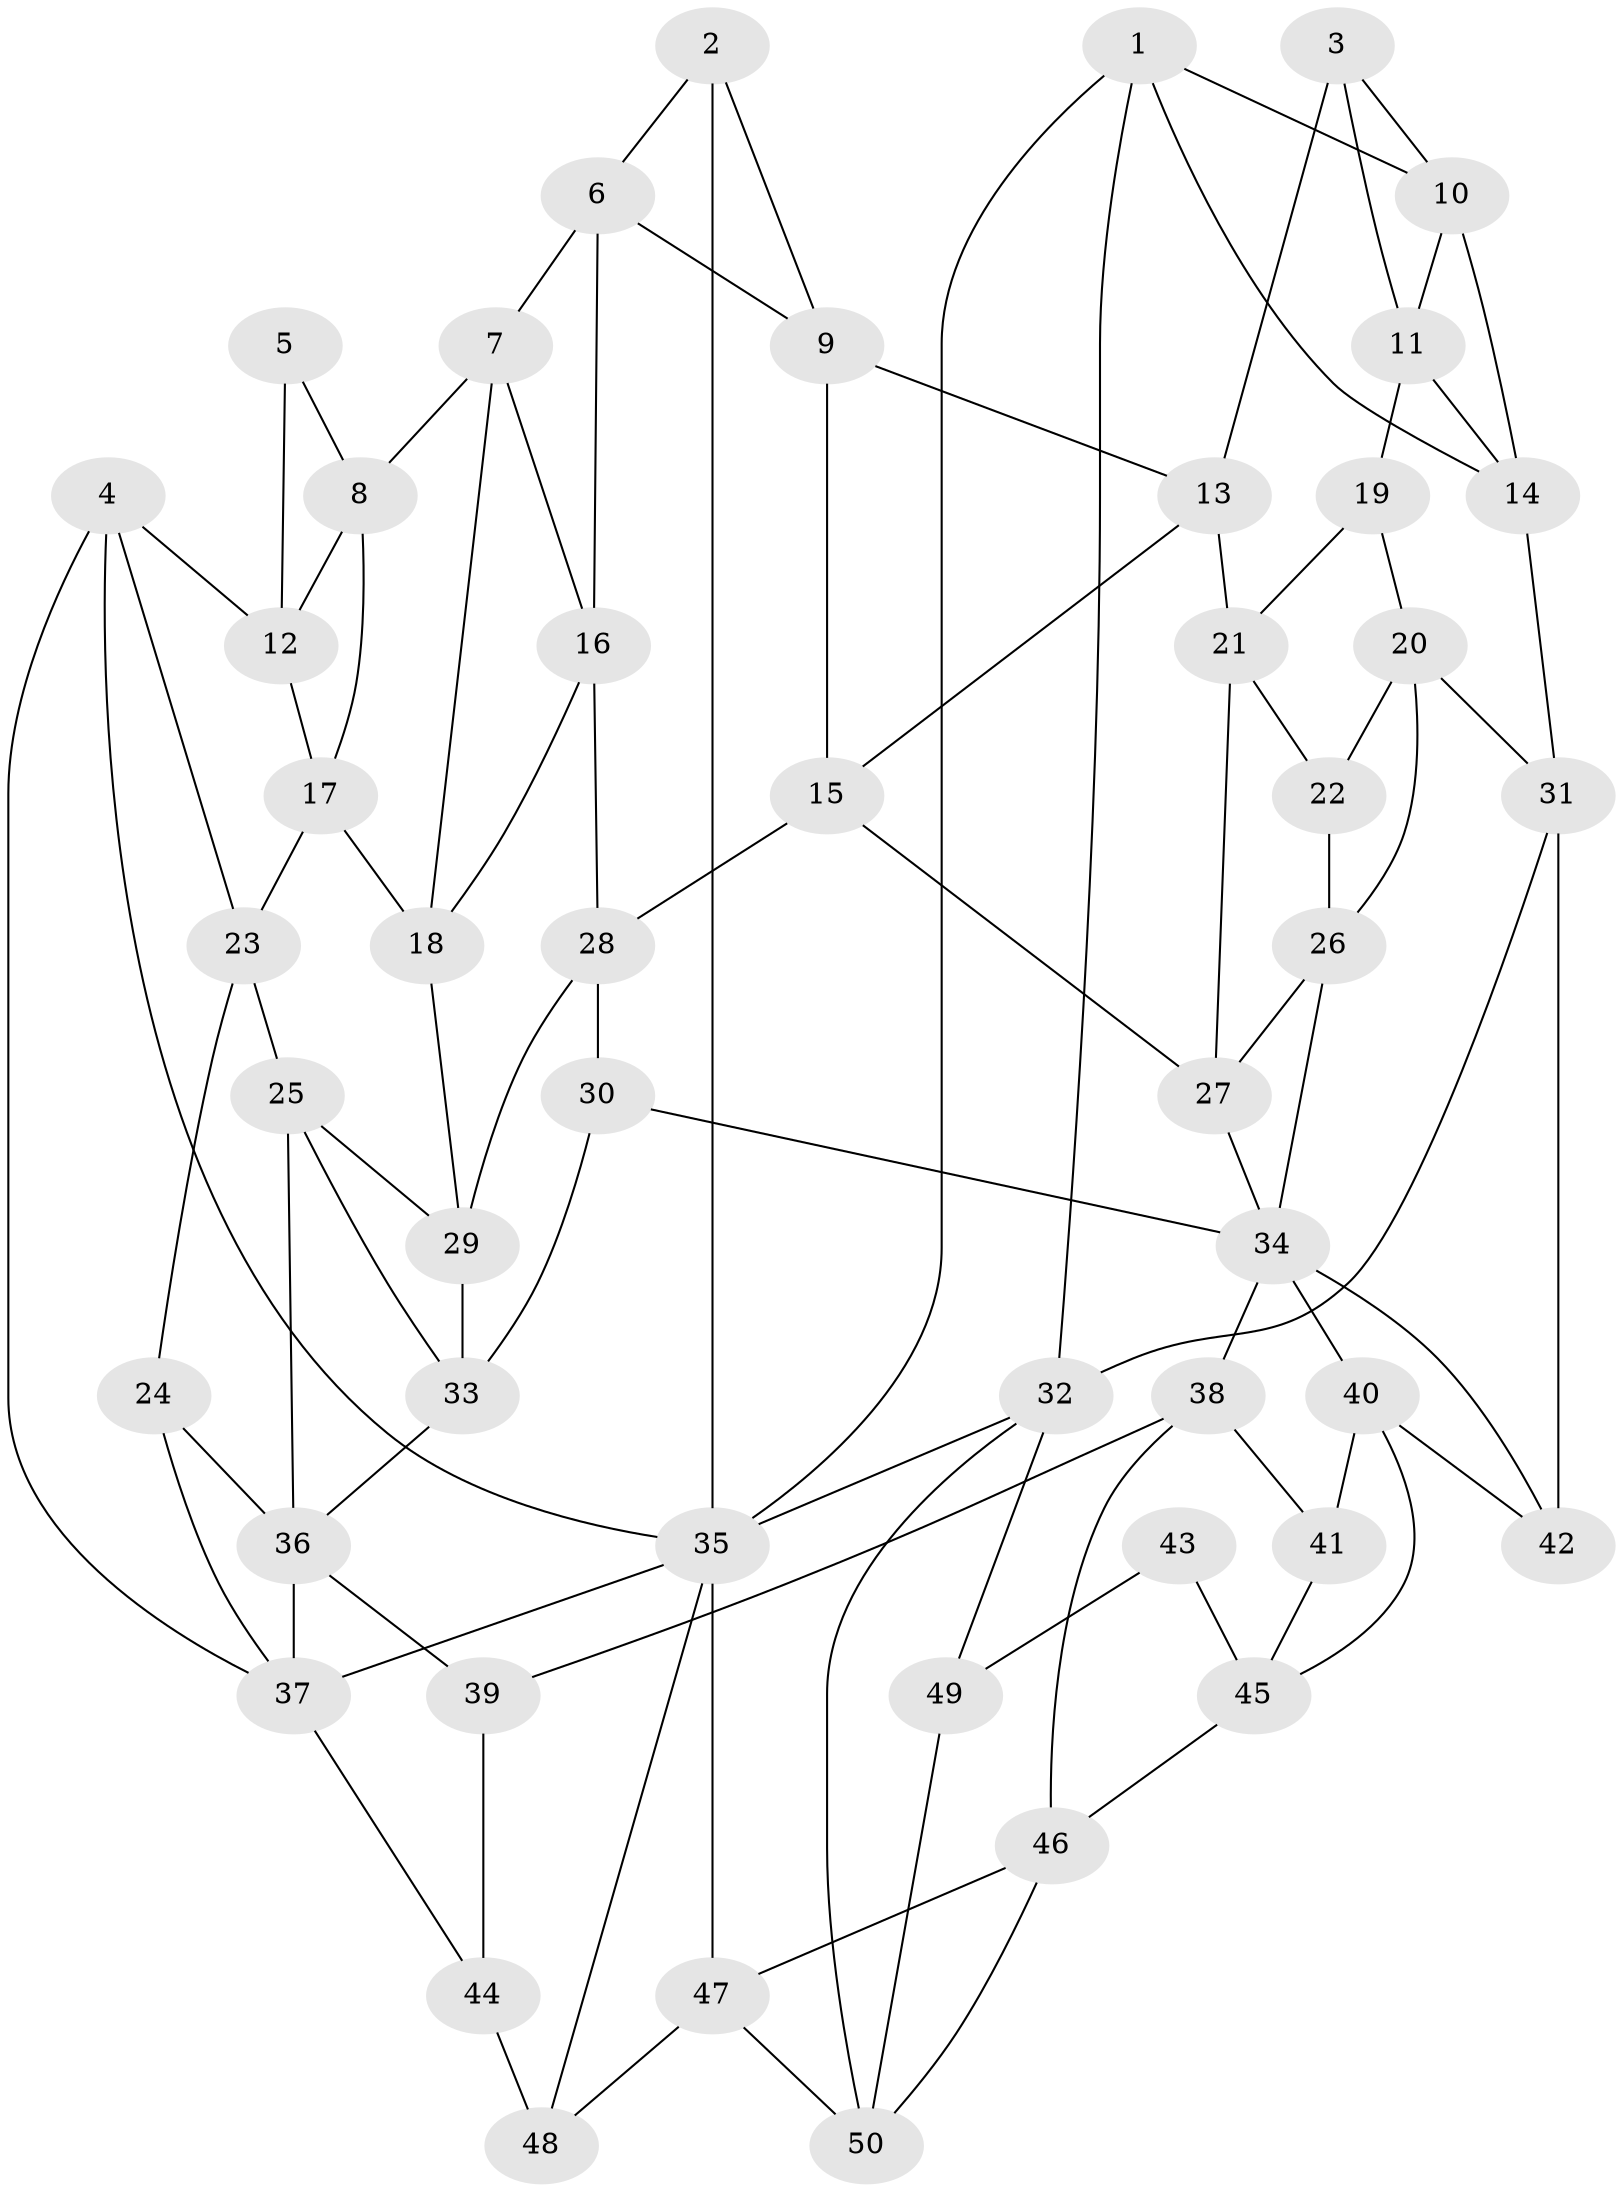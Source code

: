 // original degree distribution, {3: 0.04, 6: 0.23, 4: 0.21, 5: 0.52}
// Generated by graph-tools (version 1.1) at 2025/27/03/09/25 03:27:14]
// undirected, 50 vertices, 96 edges
graph export_dot {
graph [start="1"]
  node [color=gray90,style=filled];
  1;
  2;
  3;
  4;
  5;
  6;
  7;
  8;
  9;
  10;
  11;
  12;
  13;
  14;
  15;
  16;
  17;
  18;
  19;
  20;
  21;
  22;
  23;
  24;
  25;
  26;
  27;
  28;
  29;
  30;
  31;
  32;
  33;
  34;
  35;
  36;
  37;
  38;
  39;
  40;
  41;
  42;
  43;
  44;
  45;
  46;
  47;
  48;
  49;
  50;
  1 -- 10 [weight=1.0];
  1 -- 14 [weight=1.0];
  1 -- 32 [weight=1.0];
  1 -- 35 [weight=1.0];
  2 -- 6 [weight=1.0];
  2 -- 9 [weight=1.0];
  2 -- 35 [weight=1.0];
  3 -- 10 [weight=1.0];
  3 -- 11 [weight=1.0];
  3 -- 13 [weight=1.0];
  4 -- 12 [weight=1.0];
  4 -- 23 [weight=1.0];
  4 -- 35 [weight=1.0];
  4 -- 37 [weight=1.0];
  5 -- 8 [weight=1.0];
  5 -- 12 [weight=1.0];
  6 -- 7 [weight=1.0];
  6 -- 9 [weight=1.0];
  6 -- 16 [weight=1.0];
  7 -- 8 [weight=1.0];
  7 -- 16 [weight=1.0];
  7 -- 18 [weight=1.0];
  8 -- 12 [weight=1.0];
  8 -- 17 [weight=1.0];
  9 -- 13 [weight=1.0];
  9 -- 15 [weight=1.0];
  10 -- 11 [weight=1.0];
  10 -- 14 [weight=1.0];
  11 -- 14 [weight=1.0];
  11 -- 19 [weight=1.0];
  12 -- 17 [weight=1.0];
  13 -- 15 [weight=1.0];
  13 -- 21 [weight=1.0];
  14 -- 31 [weight=1.0];
  15 -- 27 [weight=1.0];
  15 -- 28 [weight=1.0];
  16 -- 18 [weight=1.0];
  16 -- 28 [weight=1.0];
  17 -- 18 [weight=1.0];
  17 -- 23 [weight=1.0];
  18 -- 29 [weight=1.0];
  19 -- 20 [weight=1.0];
  19 -- 21 [weight=1.0];
  20 -- 22 [weight=1.0];
  20 -- 26 [weight=1.0];
  20 -- 31 [weight=1.0];
  21 -- 22 [weight=1.0];
  21 -- 27 [weight=1.0];
  22 -- 26 [weight=1.0];
  23 -- 24 [weight=1.0];
  23 -- 25 [weight=1.0];
  24 -- 36 [weight=1.0];
  24 -- 37 [weight=1.0];
  25 -- 29 [weight=1.0];
  25 -- 33 [weight=1.0];
  25 -- 36 [weight=1.0];
  26 -- 27 [weight=1.0];
  26 -- 34 [weight=1.0];
  27 -- 34 [weight=1.0];
  28 -- 29 [weight=1.0];
  28 -- 30 [weight=1.0];
  29 -- 33 [weight=1.0];
  30 -- 33 [weight=1.0];
  30 -- 34 [weight=1.0];
  31 -- 32 [weight=1.0];
  31 -- 42 [weight=1.0];
  32 -- 35 [weight=1.0];
  32 -- 49 [weight=1.0];
  32 -- 50 [weight=1.0];
  33 -- 36 [weight=1.0];
  34 -- 38 [weight=1.0];
  34 -- 40 [weight=1.0];
  34 -- 42 [weight=1.0];
  35 -- 37 [weight=1.0];
  35 -- 47 [weight=1.0];
  35 -- 48 [weight=1.0];
  36 -- 37 [weight=2.0];
  36 -- 39 [weight=1.0];
  37 -- 44 [weight=1.0];
  38 -- 39 [weight=1.0];
  38 -- 41 [weight=1.0];
  38 -- 46 [weight=1.0];
  39 -- 44 [weight=1.0];
  40 -- 41 [weight=1.0];
  40 -- 42 [weight=1.0];
  40 -- 45 [weight=1.0];
  41 -- 45 [weight=1.0];
  43 -- 45 [weight=1.0];
  43 -- 49 [weight=2.0];
  44 -- 48 [weight=2.0];
  45 -- 46 [weight=1.0];
  46 -- 47 [weight=1.0];
  46 -- 50 [weight=1.0];
  47 -- 48 [weight=1.0];
  47 -- 50 [weight=1.0];
  49 -- 50 [weight=1.0];
}
